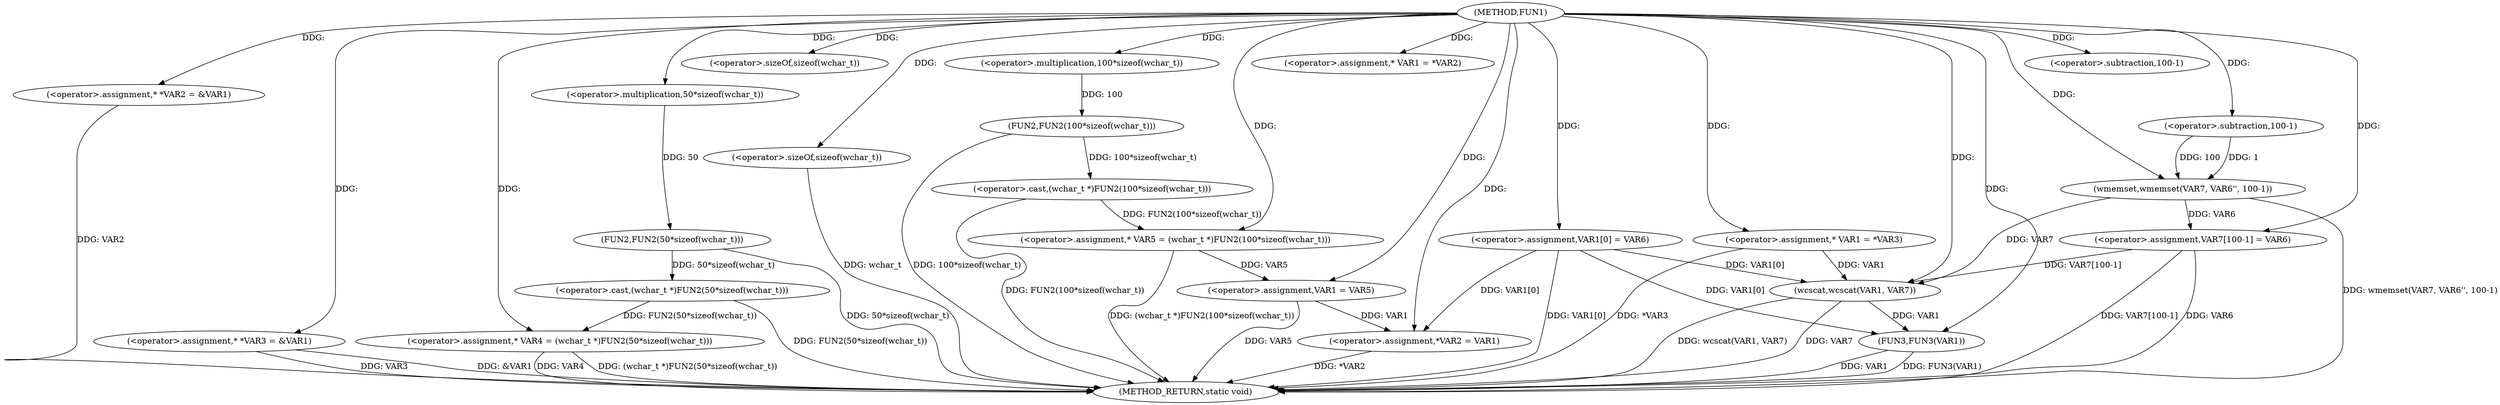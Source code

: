 digraph FUN1 {  
"1000100" [label = "(METHOD,FUN1)" ]
"1000177" [label = "(METHOD_RETURN,static void)" ]
"1000104" [label = "(<operator>.assignment,* *VAR2 = &VAR1)" ]
"1000109" [label = "(<operator>.assignment,* *VAR3 = &VAR1)" ]
"1000114" [label = "(<operator>.assignment,* VAR4 = (wchar_t *)FUN2(50*sizeof(wchar_t)))" ]
"1000116" [label = "(<operator>.cast,(wchar_t *)FUN2(50*sizeof(wchar_t)))" ]
"1000118" [label = "(FUN2,FUN2(50*sizeof(wchar_t)))" ]
"1000119" [label = "(<operator>.multiplication,50*sizeof(wchar_t))" ]
"1000121" [label = "(<operator>.sizeOf,sizeof(wchar_t))" ]
"1000124" [label = "(<operator>.assignment,* VAR5 = (wchar_t *)FUN2(100*sizeof(wchar_t)))" ]
"1000126" [label = "(<operator>.cast,(wchar_t *)FUN2(100*sizeof(wchar_t)))" ]
"1000128" [label = "(FUN2,FUN2(100*sizeof(wchar_t)))" ]
"1000129" [label = "(<operator>.multiplication,100*sizeof(wchar_t))" ]
"1000131" [label = "(<operator>.sizeOf,sizeof(wchar_t))" ]
"1000135" [label = "(<operator>.assignment,* VAR1 = *VAR2)" ]
"1000139" [label = "(<operator>.assignment,VAR1 = VAR5)" ]
"1000142" [label = "(<operator>.assignment,VAR1[0] = VAR6)" ]
"1000147" [label = "(<operator>.assignment,*VAR2 = VAR1)" ]
"1000153" [label = "(<operator>.assignment,* VAR1 = *VAR3)" ]
"1000159" [label = "(wmemset,wmemset(VAR7, VAR6'', 100-1))" ]
"1000162" [label = "(<operator>.subtraction,100-1)" ]
"1000165" [label = "(<operator>.assignment,VAR7[100-1] = VAR6)" ]
"1000168" [label = "(<operator>.subtraction,100-1)" ]
"1000172" [label = "(wcscat,wcscat(VAR1, VAR7))" ]
"1000175" [label = "(FUN3,FUN3(VAR1))" ]
  "1000159" -> "1000177"  [ label = "DDG: wmemset(VAR7, VAR6'', 100-1)"] 
  "1000104" -> "1000177"  [ label = "DDG: VAR2"] 
  "1000165" -> "1000177"  [ label = "DDG: VAR7[100-1]"] 
  "1000114" -> "1000177"  [ label = "DDG: VAR4"] 
  "1000116" -> "1000177"  [ label = "DDG: FUN2(50*sizeof(wchar_t))"] 
  "1000126" -> "1000177"  [ label = "DDG: FUN2(100*sizeof(wchar_t))"] 
  "1000118" -> "1000177"  [ label = "DDG: 50*sizeof(wchar_t)"] 
  "1000124" -> "1000177"  [ label = "DDG: (wchar_t *)FUN2(100*sizeof(wchar_t))"] 
  "1000172" -> "1000177"  [ label = "DDG: wcscat(VAR1, VAR7)"] 
  "1000131" -> "1000177"  [ label = "DDG: wchar_t"] 
  "1000139" -> "1000177"  [ label = "DDG: VAR5"] 
  "1000128" -> "1000177"  [ label = "DDG: 100*sizeof(wchar_t)"] 
  "1000153" -> "1000177"  [ label = "DDG: *VAR3"] 
  "1000147" -> "1000177"  [ label = "DDG: *VAR2"] 
  "1000175" -> "1000177"  [ label = "DDG: VAR1"] 
  "1000109" -> "1000177"  [ label = "DDG: VAR3"] 
  "1000142" -> "1000177"  [ label = "DDG: VAR1[0]"] 
  "1000165" -> "1000177"  [ label = "DDG: VAR6"] 
  "1000109" -> "1000177"  [ label = "DDG: &VAR1"] 
  "1000114" -> "1000177"  [ label = "DDG: (wchar_t *)FUN2(50*sizeof(wchar_t))"] 
  "1000172" -> "1000177"  [ label = "DDG: VAR7"] 
  "1000175" -> "1000177"  [ label = "DDG: FUN3(VAR1)"] 
  "1000100" -> "1000104"  [ label = "DDG: "] 
  "1000100" -> "1000109"  [ label = "DDG: "] 
  "1000116" -> "1000114"  [ label = "DDG: FUN2(50*sizeof(wchar_t))"] 
  "1000100" -> "1000114"  [ label = "DDG: "] 
  "1000118" -> "1000116"  [ label = "DDG: 50*sizeof(wchar_t)"] 
  "1000119" -> "1000118"  [ label = "DDG: 50"] 
  "1000100" -> "1000119"  [ label = "DDG: "] 
  "1000100" -> "1000121"  [ label = "DDG: "] 
  "1000126" -> "1000124"  [ label = "DDG: FUN2(100*sizeof(wchar_t))"] 
  "1000100" -> "1000124"  [ label = "DDG: "] 
  "1000128" -> "1000126"  [ label = "DDG: 100*sizeof(wchar_t)"] 
  "1000129" -> "1000128"  [ label = "DDG: 100"] 
  "1000100" -> "1000129"  [ label = "DDG: "] 
  "1000100" -> "1000131"  [ label = "DDG: "] 
  "1000100" -> "1000135"  [ label = "DDG: "] 
  "1000124" -> "1000139"  [ label = "DDG: VAR5"] 
  "1000100" -> "1000139"  [ label = "DDG: "] 
  "1000100" -> "1000142"  [ label = "DDG: "] 
  "1000139" -> "1000147"  [ label = "DDG: VAR1"] 
  "1000142" -> "1000147"  [ label = "DDG: VAR1[0]"] 
  "1000100" -> "1000147"  [ label = "DDG: "] 
  "1000100" -> "1000153"  [ label = "DDG: "] 
  "1000100" -> "1000159"  [ label = "DDG: "] 
  "1000162" -> "1000159"  [ label = "DDG: 100"] 
  "1000162" -> "1000159"  [ label = "DDG: 1"] 
  "1000100" -> "1000162"  [ label = "DDG: "] 
  "1000159" -> "1000165"  [ label = "DDG: VAR6"] 
  "1000100" -> "1000165"  [ label = "DDG: "] 
  "1000100" -> "1000168"  [ label = "DDG: "] 
  "1000153" -> "1000172"  [ label = "DDG: VAR1"] 
  "1000142" -> "1000172"  [ label = "DDG: VAR1[0]"] 
  "1000100" -> "1000172"  [ label = "DDG: "] 
  "1000159" -> "1000172"  [ label = "DDG: VAR7"] 
  "1000165" -> "1000172"  [ label = "DDG: VAR7[100-1]"] 
  "1000172" -> "1000175"  [ label = "DDG: VAR1"] 
  "1000142" -> "1000175"  [ label = "DDG: VAR1[0]"] 
  "1000100" -> "1000175"  [ label = "DDG: "] 
}
